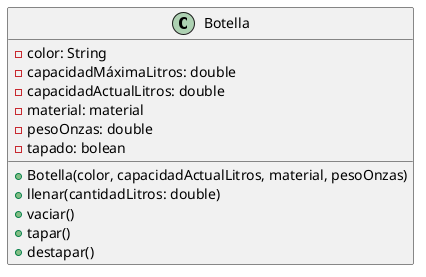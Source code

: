 @startuml

class Botella{
    - color: String
    - capacidadMáximaLitros: double
    - capacidadActualLitros: double
    - material: material
    - pesoOnzas: double
    - tapado: bolean
    + Botella(color, capacidadActualLitros, material, pesoOnzas)
    + llenar(cantidadLitros: double)
    + vaciar()
    + tapar()
    + destapar()
}

@enduml